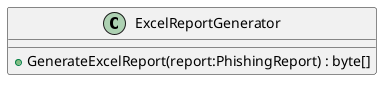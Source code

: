 @startuml
class ExcelReportGenerator {
    + GenerateExcelReport(report:PhishingReport) : byte[]
}
@enduml
